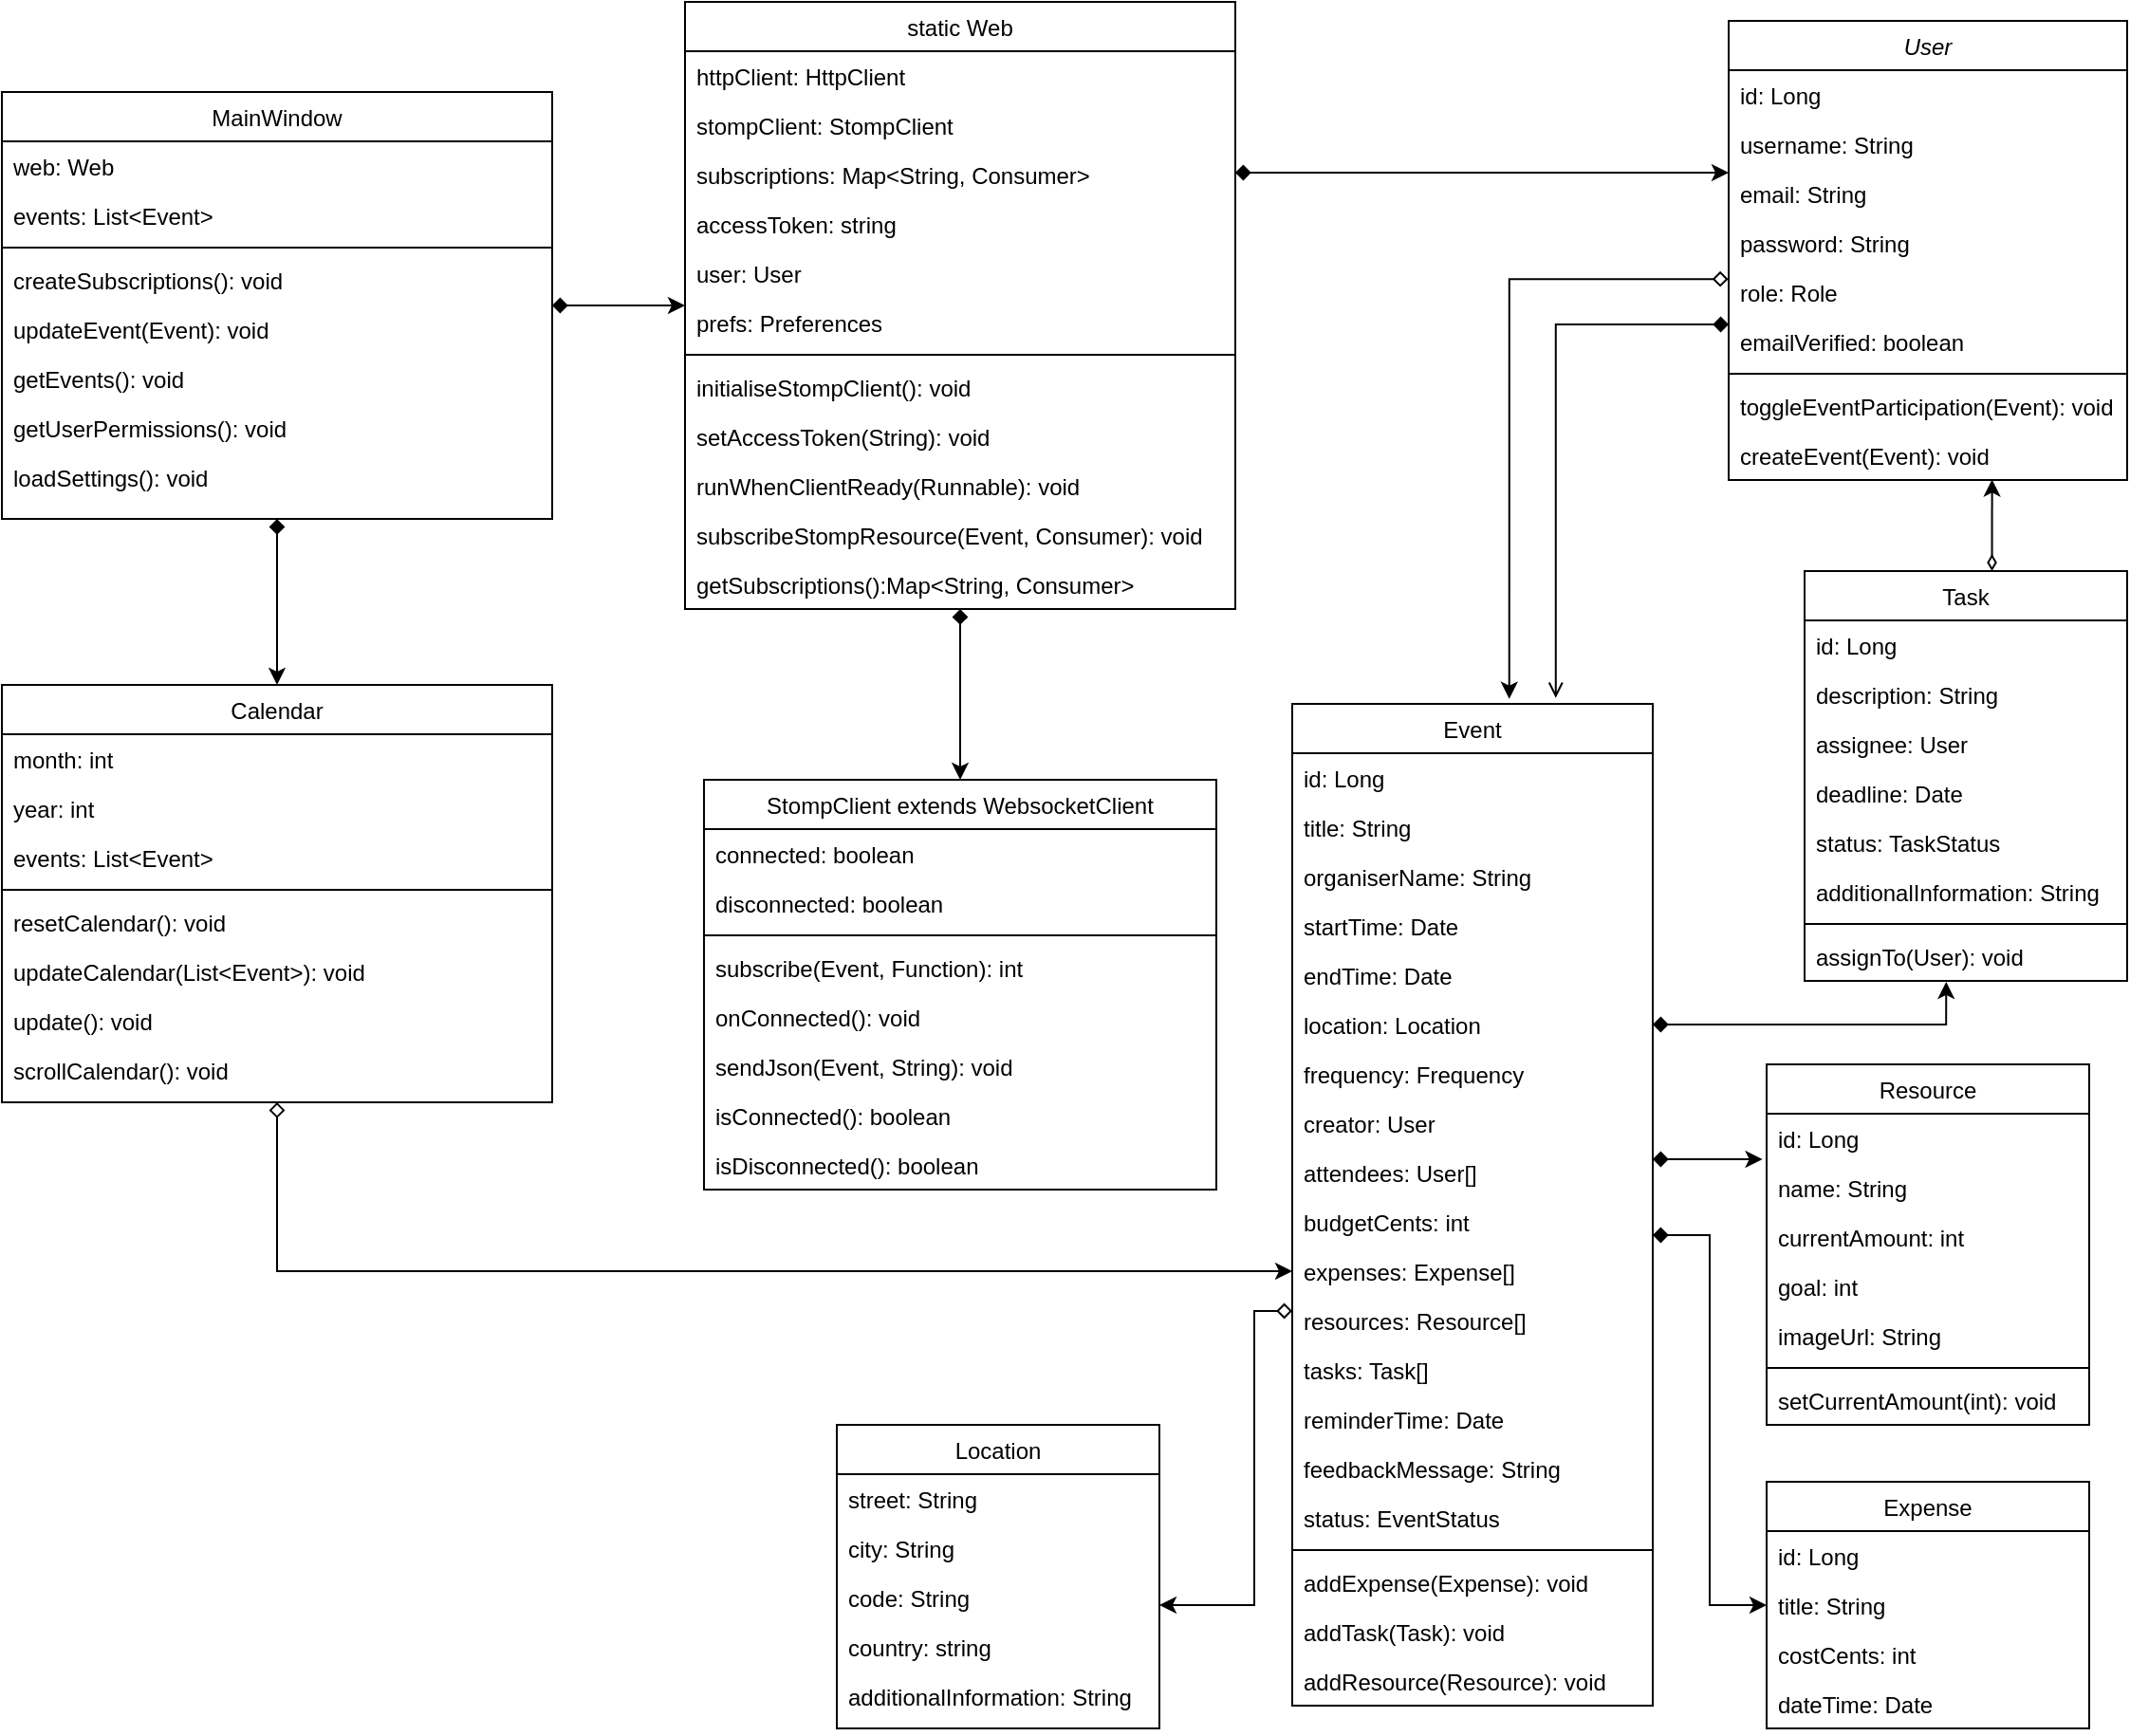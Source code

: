<mxfile version="20.2.2" type="github">
  <diagram id="C5RBs43oDa-KdzZeNtuy" name="Page-1">
    <mxGraphModel dx="3015" dy="2341" grid="1" gridSize="10" guides="1" tooltips="1" connect="1" arrows="1" fold="1" page="1" pageScale="1" pageWidth="827" pageHeight="1169" math="0" shadow="0">
      <root>
        <mxCell id="WIyWlLk6GJQsqaUBKTNV-0" />
        <mxCell id="WIyWlLk6GJQsqaUBKTNV-1" parent="WIyWlLk6GJQsqaUBKTNV-0" />
        <mxCell id="zkfFHV4jXpPFQw0GAbJ--0" value="User" style="swimlane;fontStyle=2;align=center;verticalAlign=top;childLayout=stackLayout;horizontal=1;startSize=26;horizontalStack=0;resizeParent=1;resizeLast=0;collapsible=1;marginBottom=0;rounded=0;shadow=0;strokeWidth=1;" parent="WIyWlLk6GJQsqaUBKTNV-1" vertex="1">
          <mxGeometry x="570" y="-370" width="210" height="242" as="geometry">
            <mxRectangle x="220" y="120" width="160" height="26" as="alternateBounds" />
          </mxGeometry>
        </mxCell>
        <mxCell id="zkfFHV4jXpPFQw0GAbJ--1" value="id: Long" style="text;align=left;verticalAlign=top;spacingLeft=4;spacingRight=4;overflow=hidden;rotatable=0;points=[[0,0.5],[1,0.5]];portConstraint=eastwest;" parent="zkfFHV4jXpPFQw0GAbJ--0" vertex="1">
          <mxGeometry y="26" width="210" height="26" as="geometry" />
        </mxCell>
        <mxCell id="zkfFHV4jXpPFQw0GAbJ--2" value="username: String" style="text;align=left;verticalAlign=top;spacingLeft=4;spacingRight=4;overflow=hidden;rotatable=0;points=[[0,0.5],[1,0.5]];portConstraint=eastwest;rounded=0;shadow=0;html=0;" parent="zkfFHV4jXpPFQw0GAbJ--0" vertex="1">
          <mxGeometry y="52" width="210" height="26" as="geometry" />
        </mxCell>
        <mxCell id="zkfFHV4jXpPFQw0GAbJ--3" value="email: String" style="text;align=left;verticalAlign=top;spacingLeft=4;spacingRight=4;overflow=hidden;rotatable=0;points=[[0,0.5],[1,0.5]];portConstraint=eastwest;rounded=0;shadow=0;html=0;" parent="zkfFHV4jXpPFQw0GAbJ--0" vertex="1">
          <mxGeometry y="78" width="210" height="26" as="geometry" />
        </mxCell>
        <mxCell id="4mM21U1lzPEmz8vS5IsW-0" value="password: String" style="text;align=left;verticalAlign=top;spacingLeft=4;spacingRight=4;overflow=hidden;rotatable=0;points=[[0,0.5],[1,0.5]];portConstraint=eastwest;rounded=0;shadow=0;html=0;" vertex="1" parent="zkfFHV4jXpPFQw0GAbJ--0">
          <mxGeometry y="104" width="210" height="26" as="geometry" />
        </mxCell>
        <mxCell id="4mM21U1lzPEmz8vS5IsW-1" value="role: Role" style="text;align=left;verticalAlign=top;spacingLeft=4;spacingRight=4;overflow=hidden;rotatable=0;points=[[0,0.5],[1,0.5]];portConstraint=eastwest;rounded=0;shadow=0;html=0;" vertex="1" parent="zkfFHV4jXpPFQw0GAbJ--0">
          <mxGeometry y="130" width="210" height="26" as="geometry" />
        </mxCell>
        <mxCell id="4mM21U1lzPEmz8vS5IsW-2" value="emailVerified: boolean" style="text;align=left;verticalAlign=top;spacingLeft=4;spacingRight=4;overflow=hidden;rotatable=0;points=[[0,0.5],[1,0.5]];portConstraint=eastwest;rounded=0;shadow=0;html=0;" vertex="1" parent="zkfFHV4jXpPFQw0GAbJ--0">
          <mxGeometry y="156" width="210" height="26" as="geometry" />
        </mxCell>
        <mxCell id="4mM21U1lzPEmz8vS5IsW-81" value="" style="line;strokeWidth=1;fillColor=none;align=left;verticalAlign=middle;spacingTop=-1;spacingLeft=3;spacingRight=3;rotatable=0;labelPosition=right;points=[];portConstraint=eastwest;" vertex="1" parent="zkfFHV4jXpPFQw0GAbJ--0">
          <mxGeometry y="182" width="210" height="8" as="geometry" />
        </mxCell>
        <mxCell id="4mM21U1lzPEmz8vS5IsW-79" value="toggleEventParticipation(Event): void" style="text;align=left;verticalAlign=top;spacingLeft=4;spacingRight=4;overflow=hidden;rotatable=0;points=[[0,0.5],[1,0.5]];portConstraint=eastwest;rounded=0;shadow=0;html=0;" vertex="1" parent="zkfFHV4jXpPFQw0GAbJ--0">
          <mxGeometry y="190" width="210" height="26" as="geometry" />
        </mxCell>
        <mxCell id="4mM21U1lzPEmz8vS5IsW-84" value="createEvent(Event): void" style="text;align=left;verticalAlign=top;spacingLeft=4;spacingRight=4;overflow=hidden;rotatable=0;points=[[0,0.5],[1,0.5]];portConstraint=eastwest;rounded=0;shadow=0;html=0;" vertex="1" parent="zkfFHV4jXpPFQw0GAbJ--0">
          <mxGeometry y="216" width="210" height="26" as="geometry" />
        </mxCell>
        <mxCell id="4mM21U1lzPEmz8vS5IsW-39" style="edgeStyle=orthogonalEdgeStyle;rounded=0;orthogonalLoop=1;jettySize=auto;html=1;entryX=-0.013;entryY=0.924;entryDx=0;entryDy=0;entryPerimeter=0;startArrow=diamond;startFill=1;" edge="1" parent="WIyWlLk6GJQsqaUBKTNV-1" source="4mM21U1lzPEmz8vS5IsW-95" target="4mM21U1lzPEmz8vS5IsW-33">
          <mxGeometry relative="1" as="geometry">
            <Array as="points">
              <mxPoint x="560" y="230" />
              <mxPoint x="560" y="230" />
            </Array>
          </mxGeometry>
        </mxCell>
        <mxCell id="4mM21U1lzPEmz8vS5IsW-40" style="edgeStyle=orthogonalEdgeStyle;rounded=0;orthogonalLoop=1;jettySize=auto;html=1;startArrow=diamond;startFill=0;exitX=0;exitY=0.308;exitDx=0;exitDy=0;exitPerimeter=0;" edge="1" parent="WIyWlLk6GJQsqaUBKTNV-1" source="4mM21U1lzPEmz8vS5IsW-97" target="4mM21U1lzPEmz8vS5IsW-12">
          <mxGeometry relative="1" as="geometry">
            <mxPoint x="330" y="290" as="sourcePoint" />
            <Array as="points">
              <mxPoint x="320" y="310" />
              <mxPoint x="320" y="465" />
            </Array>
          </mxGeometry>
        </mxCell>
        <mxCell id="4mM21U1lzPEmz8vS5IsW-47" style="edgeStyle=orthogonalEdgeStyle;rounded=0;orthogonalLoop=1;jettySize=auto;html=1;startArrow=diamond;startFill=1;" edge="1" parent="WIyWlLk6GJQsqaUBKTNV-1" source="zkfFHV4jXpPFQw0GAbJ--17" target="4mM21U1lzPEmz8vS5IsW-41">
          <mxGeometry relative="1" as="geometry">
            <Array as="points">
              <mxPoint x="560" y="270" />
              <mxPoint x="560" y="465" />
            </Array>
          </mxGeometry>
        </mxCell>
        <mxCell id="4mM21U1lzPEmz8vS5IsW-75" style="edgeStyle=orthogonalEdgeStyle;rounded=0;orthogonalLoop=1;jettySize=auto;html=1;startArrow=diamond;startFill=0;entryX=0.602;entryY=-0.005;entryDx=0;entryDy=0;entryPerimeter=0;exitX=-0.001;exitY=0.234;exitDx=0;exitDy=0;exitPerimeter=0;" edge="1" parent="WIyWlLk6GJQsqaUBKTNV-1" source="4mM21U1lzPEmz8vS5IsW-1" target="zkfFHV4jXpPFQw0GAbJ--17">
          <mxGeometry relative="1" as="geometry">
            <mxPoint x="520" y="-150" as="sourcePoint" />
            <mxPoint x="215" y="10" as="targetPoint" />
            <Array as="points">
              <mxPoint x="454" y="-234" />
            </Array>
          </mxGeometry>
        </mxCell>
        <mxCell id="4mM21U1lzPEmz8vS5IsW-103" style="edgeStyle=orthogonalEdgeStyle;rounded=0;orthogonalLoop=1;jettySize=auto;html=1;entryX=0.439;entryY=1.019;entryDx=0;entryDy=0;entryPerimeter=0;startArrow=diamond;startFill=1;exitX=1;exitY=0.5;exitDx=0;exitDy=0;" edge="1" parent="WIyWlLk6GJQsqaUBKTNV-1" source="4mM21U1lzPEmz8vS5IsW-100" target="4mM21U1lzPEmz8vS5IsW-82">
          <mxGeometry relative="1" as="geometry" />
        </mxCell>
        <mxCell id="zkfFHV4jXpPFQw0GAbJ--17" value="Event" style="swimlane;fontStyle=0;align=center;verticalAlign=top;childLayout=stackLayout;horizontal=1;startSize=26;horizontalStack=0;resizeParent=1;resizeLast=0;collapsible=1;marginBottom=0;rounded=0;shadow=0;strokeWidth=1;" parent="WIyWlLk6GJQsqaUBKTNV-1" vertex="1">
          <mxGeometry x="340" y="-10" width="190" height="528" as="geometry">
            <mxRectangle x="550" y="140" width="160" height="26" as="alternateBounds" />
          </mxGeometry>
        </mxCell>
        <mxCell id="zkfFHV4jXpPFQw0GAbJ--18" value="id: Long" style="text;align=left;verticalAlign=top;spacingLeft=4;spacingRight=4;overflow=hidden;rotatable=0;points=[[0,0.5],[1,0.5]];portConstraint=eastwest;" parent="zkfFHV4jXpPFQw0GAbJ--17" vertex="1">
          <mxGeometry y="26" width="190" height="26" as="geometry" />
        </mxCell>
        <mxCell id="zkfFHV4jXpPFQw0GAbJ--19" value="title: String" style="text;align=left;verticalAlign=top;spacingLeft=4;spacingRight=4;overflow=hidden;rotatable=0;points=[[0,0.5],[1,0.5]];portConstraint=eastwest;rounded=0;shadow=0;html=0;" parent="zkfFHV4jXpPFQw0GAbJ--17" vertex="1">
          <mxGeometry y="52" width="190" height="26" as="geometry" />
        </mxCell>
        <mxCell id="4mM21U1lzPEmz8vS5IsW-23" value="organiserName: String" style="text;align=left;verticalAlign=top;spacingLeft=4;spacingRight=4;overflow=hidden;rotatable=0;points=[[0,0.5],[1,0.5]];portConstraint=eastwest;rounded=0;shadow=0;html=0;" vertex="1" parent="zkfFHV4jXpPFQw0GAbJ--17">
          <mxGeometry y="78" width="190" height="26" as="geometry" />
        </mxCell>
        <mxCell id="zkfFHV4jXpPFQw0GAbJ--20" value="startTime: Date" style="text;align=left;verticalAlign=top;spacingLeft=4;spacingRight=4;overflow=hidden;rotatable=0;points=[[0,0.5],[1,0.5]];portConstraint=eastwest;rounded=0;shadow=0;html=0;" parent="zkfFHV4jXpPFQw0GAbJ--17" vertex="1">
          <mxGeometry y="104" width="190" height="26" as="geometry" />
        </mxCell>
        <mxCell id="zkfFHV4jXpPFQw0GAbJ--21" value="endTime: Date" style="text;align=left;verticalAlign=top;spacingLeft=4;spacingRight=4;overflow=hidden;rotatable=0;points=[[0,0.5],[1,0.5]];portConstraint=eastwest;rounded=0;shadow=0;html=0;" parent="zkfFHV4jXpPFQw0GAbJ--17" vertex="1">
          <mxGeometry y="130" width="190" height="26" as="geometry" />
        </mxCell>
        <mxCell id="4mM21U1lzPEmz8vS5IsW-100" value="location: Location" style="text;align=left;verticalAlign=top;spacingLeft=4;spacingRight=4;overflow=hidden;rotatable=0;points=[[0,0.5],[1,0.5]];portConstraint=eastwest;rounded=0;shadow=0;html=0;" vertex="1" parent="zkfFHV4jXpPFQw0GAbJ--17">
          <mxGeometry y="156" width="190" height="26" as="geometry" />
        </mxCell>
        <mxCell id="zkfFHV4jXpPFQw0GAbJ--22" value="frequency: Frequency" style="text;align=left;verticalAlign=top;spacingLeft=4;spacingRight=4;overflow=hidden;rotatable=0;points=[[0,0.5],[1,0.5]];portConstraint=eastwest;rounded=0;shadow=0;html=0;" parent="zkfFHV4jXpPFQw0GAbJ--17" vertex="1">
          <mxGeometry y="182" width="190" height="26" as="geometry" />
        </mxCell>
        <mxCell id="4mM21U1lzPEmz8vS5IsW-93" value="creator: User" style="text;align=left;verticalAlign=top;spacingLeft=4;spacingRight=4;overflow=hidden;rotatable=0;points=[[0,0.5],[1,0.5]];portConstraint=eastwest;rounded=0;shadow=0;html=0;" vertex="1" parent="zkfFHV4jXpPFQw0GAbJ--17">
          <mxGeometry y="208" width="190" height="26" as="geometry" />
        </mxCell>
        <mxCell id="4mM21U1lzPEmz8vS5IsW-95" value="attendees: User[]&#xa;" style="text;align=left;verticalAlign=top;spacingLeft=4;spacingRight=4;overflow=hidden;rotatable=0;points=[[0,0.5],[1,0.5]];portConstraint=eastwest;rounded=0;shadow=0;html=0;" vertex="1" parent="zkfFHV4jXpPFQw0GAbJ--17">
          <mxGeometry y="234" width="190" height="26" as="geometry" />
        </mxCell>
        <mxCell id="4mM21U1lzPEmz8vS5IsW-21" value="budgetCents: int" style="text;align=left;verticalAlign=top;spacingLeft=4;spacingRight=4;overflow=hidden;rotatable=0;points=[[0,0.5],[1,0.5]];portConstraint=eastwest;rounded=0;shadow=0;html=0;" vertex="1" parent="zkfFHV4jXpPFQw0GAbJ--17">
          <mxGeometry y="260" width="190" height="26" as="geometry" />
        </mxCell>
        <mxCell id="4mM21U1lzPEmz8vS5IsW-96" value="expenses: Expense[]" style="text;align=left;verticalAlign=top;spacingLeft=4;spacingRight=4;overflow=hidden;rotatable=0;points=[[0,0.5],[1,0.5]];portConstraint=eastwest;rounded=0;shadow=0;html=0;" vertex="1" parent="zkfFHV4jXpPFQw0GAbJ--17">
          <mxGeometry y="286" width="190" height="26" as="geometry" />
        </mxCell>
        <mxCell id="4mM21U1lzPEmz8vS5IsW-97" value="resources: Resource[]" style="text;align=left;verticalAlign=top;spacingLeft=4;spacingRight=4;overflow=hidden;rotatable=0;points=[[0,0.5],[1,0.5]];portConstraint=eastwest;rounded=0;shadow=0;html=0;" vertex="1" parent="zkfFHV4jXpPFQw0GAbJ--17">
          <mxGeometry y="312" width="190" height="26" as="geometry" />
        </mxCell>
        <mxCell id="4mM21U1lzPEmz8vS5IsW-98" value="tasks: Task[]" style="text;align=left;verticalAlign=top;spacingLeft=4;spacingRight=4;overflow=hidden;rotatable=0;points=[[0,0.5],[1,0.5]];portConstraint=eastwest;rounded=0;shadow=0;html=0;" vertex="1" parent="zkfFHV4jXpPFQw0GAbJ--17">
          <mxGeometry y="338" width="190" height="26" as="geometry" />
        </mxCell>
        <mxCell id="4mM21U1lzPEmz8vS5IsW-26" value="reminderTime: Date" style="text;align=left;verticalAlign=top;spacingLeft=4;spacingRight=4;overflow=hidden;rotatable=0;points=[[0,0.5],[1,0.5]];portConstraint=eastwest;rounded=0;shadow=0;html=0;" vertex="1" parent="zkfFHV4jXpPFQw0GAbJ--17">
          <mxGeometry y="364" width="190" height="26" as="geometry" />
        </mxCell>
        <mxCell id="4mM21U1lzPEmz8vS5IsW-27" value="feedbackMessage: String" style="text;align=left;verticalAlign=top;spacingLeft=4;spacingRight=4;overflow=hidden;rotatable=0;points=[[0,0.5],[1,0.5]];portConstraint=eastwest;rounded=0;shadow=0;html=0;" vertex="1" parent="zkfFHV4jXpPFQw0GAbJ--17">
          <mxGeometry y="390" width="190" height="26" as="geometry" />
        </mxCell>
        <mxCell id="4mM21U1lzPEmz8vS5IsW-28" value="status: EventStatus" style="text;align=left;verticalAlign=top;spacingLeft=4;spacingRight=4;overflow=hidden;rotatable=0;points=[[0,0.5],[1,0.5]];portConstraint=eastwest;rounded=0;shadow=0;html=0;" vertex="1" parent="zkfFHV4jXpPFQw0GAbJ--17">
          <mxGeometry y="416" width="190" height="26" as="geometry" />
        </mxCell>
        <mxCell id="4mM21U1lzPEmz8vS5IsW-88" value="" style="line;strokeWidth=1;fillColor=none;align=left;verticalAlign=middle;spacingTop=-1;spacingLeft=3;spacingRight=3;rotatable=0;labelPosition=right;points=[];portConstraint=eastwest;" vertex="1" parent="zkfFHV4jXpPFQw0GAbJ--17">
          <mxGeometry y="442" width="190" height="8" as="geometry" />
        </mxCell>
        <mxCell id="4mM21U1lzPEmz8vS5IsW-87" value="addExpense(Expense): void" style="text;align=left;verticalAlign=top;spacingLeft=4;spacingRight=4;overflow=hidden;rotatable=0;points=[[0,0.5],[1,0.5]];portConstraint=eastwest;rounded=0;shadow=0;html=0;" vertex="1" parent="zkfFHV4jXpPFQw0GAbJ--17">
          <mxGeometry y="450" width="190" height="26" as="geometry" />
        </mxCell>
        <mxCell id="4mM21U1lzPEmz8vS5IsW-89" value="addTask(Task): void" style="text;align=left;verticalAlign=top;spacingLeft=4;spacingRight=4;overflow=hidden;rotatable=0;points=[[0,0.5],[1,0.5]];portConstraint=eastwest;rounded=0;shadow=0;html=0;" vertex="1" parent="zkfFHV4jXpPFQw0GAbJ--17">
          <mxGeometry y="476" width="190" height="26" as="geometry" />
        </mxCell>
        <mxCell id="4mM21U1lzPEmz8vS5IsW-90" value="addResource(Resource): void" style="text;align=left;verticalAlign=top;spacingLeft=4;spacingRight=4;overflow=hidden;rotatable=0;points=[[0,0.5],[1,0.5]];portConstraint=eastwest;rounded=0;shadow=0;html=0;" vertex="1" parent="zkfFHV4jXpPFQw0GAbJ--17">
          <mxGeometry y="502" width="190" height="26" as="geometry" />
        </mxCell>
        <mxCell id="zkfFHV4jXpPFQw0GAbJ--26" value="" style="endArrow=open;shadow=0;strokeWidth=1;rounded=0;curved=0;endFill=1;edgeStyle=elbowEdgeStyle;elbow=vertical;startArrow=diamond;startFill=1;entryX=0.731;entryY=-0.006;entryDx=0;entryDy=0;entryPerimeter=0;exitX=0;exitY=0.154;exitDx=0;exitDy=0;exitPerimeter=0;" parent="WIyWlLk6GJQsqaUBKTNV-1" source="4mM21U1lzPEmz8vS5IsW-2" target="zkfFHV4jXpPFQw0GAbJ--17" edge="1">
          <mxGeometry x="0.5" y="41" relative="1" as="geometry">
            <mxPoint x="560" y="-210" as="sourcePoint" />
            <mxPoint x="540" y="192" as="targetPoint" />
            <mxPoint x="-40" y="32" as="offset" />
            <Array as="points">
              <mxPoint x="520" y="-210" />
            </Array>
          </mxGeometry>
        </mxCell>
        <mxCell id="4mM21U1lzPEmz8vS5IsW-12" value="Location" style="swimlane;fontStyle=0;align=center;verticalAlign=top;childLayout=stackLayout;horizontal=1;startSize=26;horizontalStack=0;resizeParent=1;resizeLast=0;collapsible=1;marginBottom=0;rounded=0;shadow=0;strokeWidth=1;" vertex="1" parent="WIyWlLk6GJQsqaUBKTNV-1">
          <mxGeometry x="100" y="370" width="170" height="160" as="geometry">
            <mxRectangle x="550" y="140" width="160" height="26" as="alternateBounds" />
          </mxGeometry>
        </mxCell>
        <mxCell id="4mM21U1lzPEmz8vS5IsW-13" value="street: String" style="text;align=left;verticalAlign=top;spacingLeft=4;spacingRight=4;overflow=hidden;rotatable=0;points=[[0,0.5],[1,0.5]];portConstraint=eastwest;" vertex="1" parent="4mM21U1lzPEmz8vS5IsW-12">
          <mxGeometry y="26" width="170" height="26" as="geometry" />
        </mxCell>
        <mxCell id="4mM21U1lzPEmz8vS5IsW-14" value="city: String" style="text;align=left;verticalAlign=top;spacingLeft=4;spacingRight=4;overflow=hidden;rotatable=0;points=[[0,0.5],[1,0.5]];portConstraint=eastwest;rounded=0;shadow=0;html=0;" vertex="1" parent="4mM21U1lzPEmz8vS5IsW-12">
          <mxGeometry y="52" width="170" height="26" as="geometry" />
        </mxCell>
        <mxCell id="4mM21U1lzPEmz8vS5IsW-16" value="code: String" style="text;align=left;verticalAlign=top;spacingLeft=4;spacingRight=4;overflow=hidden;rotatable=0;points=[[0,0.5],[1,0.5]];portConstraint=eastwest;rounded=0;shadow=0;html=0;" vertex="1" parent="4mM21U1lzPEmz8vS5IsW-12">
          <mxGeometry y="78" width="170" height="26" as="geometry" />
        </mxCell>
        <mxCell id="4mM21U1lzPEmz8vS5IsW-17" value="country: string" style="text;align=left;verticalAlign=top;spacingLeft=4;spacingRight=4;overflow=hidden;rotatable=0;points=[[0,0.5],[1,0.5]];portConstraint=eastwest;rounded=0;shadow=0;html=0;" vertex="1" parent="4mM21U1lzPEmz8vS5IsW-12">
          <mxGeometry y="104" width="170" height="26" as="geometry" />
        </mxCell>
        <mxCell id="4mM21U1lzPEmz8vS5IsW-15" value="additionalInformation: String" style="text;align=left;verticalAlign=top;spacingLeft=4;spacingRight=4;overflow=hidden;rotatable=0;points=[[0,0.5],[1,0.5]];portConstraint=eastwest;rounded=0;shadow=0;html=0;" vertex="1" parent="4mM21U1lzPEmz8vS5IsW-12">
          <mxGeometry y="130" width="170" height="26" as="geometry" />
        </mxCell>
        <mxCell id="4mM21U1lzPEmz8vS5IsW-32" value="Resource" style="swimlane;fontStyle=0;align=center;verticalAlign=top;childLayout=stackLayout;horizontal=1;startSize=26;horizontalStack=0;resizeParent=1;resizeLast=0;collapsible=1;marginBottom=0;rounded=0;shadow=0;strokeWidth=1;" vertex="1" parent="WIyWlLk6GJQsqaUBKTNV-1">
          <mxGeometry x="590" y="180" width="170" height="190" as="geometry">
            <mxRectangle x="550" y="140" width="160" height="26" as="alternateBounds" />
          </mxGeometry>
        </mxCell>
        <mxCell id="4mM21U1lzPEmz8vS5IsW-33" value="id: Long" style="text;align=left;verticalAlign=top;spacingLeft=4;spacingRight=4;overflow=hidden;rotatable=0;points=[[0,0.5],[1,0.5]];portConstraint=eastwest;" vertex="1" parent="4mM21U1lzPEmz8vS5IsW-32">
          <mxGeometry y="26" width="170" height="26" as="geometry" />
        </mxCell>
        <mxCell id="4mM21U1lzPEmz8vS5IsW-34" value="name: String" style="text;align=left;verticalAlign=top;spacingLeft=4;spacingRight=4;overflow=hidden;rotatable=0;points=[[0,0.5],[1,0.5]];portConstraint=eastwest;rounded=0;shadow=0;html=0;" vertex="1" parent="4mM21U1lzPEmz8vS5IsW-32">
          <mxGeometry y="52" width="170" height="26" as="geometry" />
        </mxCell>
        <mxCell id="4mM21U1lzPEmz8vS5IsW-35" value="currentAmount: int" style="text;align=left;verticalAlign=top;spacingLeft=4;spacingRight=4;overflow=hidden;rotatable=0;points=[[0,0.5],[1,0.5]];portConstraint=eastwest;rounded=0;shadow=0;html=0;" vertex="1" parent="4mM21U1lzPEmz8vS5IsW-32">
          <mxGeometry y="78" width="170" height="26" as="geometry" />
        </mxCell>
        <mxCell id="4mM21U1lzPEmz8vS5IsW-36" value="goal: int" style="text;align=left;verticalAlign=top;spacingLeft=4;spacingRight=4;overflow=hidden;rotatable=0;points=[[0,0.5],[1,0.5]];portConstraint=eastwest;rounded=0;shadow=0;html=0;" vertex="1" parent="4mM21U1lzPEmz8vS5IsW-32">
          <mxGeometry y="104" width="170" height="26" as="geometry" />
        </mxCell>
        <mxCell id="4mM21U1lzPEmz8vS5IsW-37" value="imageUrl: String" style="text;align=left;verticalAlign=top;spacingLeft=4;spacingRight=4;overflow=hidden;rotatable=0;points=[[0,0.5],[1,0.5]];portConstraint=eastwest;rounded=0;shadow=0;html=0;" vertex="1" parent="4mM21U1lzPEmz8vS5IsW-32">
          <mxGeometry y="130" width="170" height="26" as="geometry" />
        </mxCell>
        <mxCell id="4mM21U1lzPEmz8vS5IsW-86" value="" style="line;strokeWidth=1;fillColor=none;align=left;verticalAlign=middle;spacingTop=-1;spacingLeft=3;spacingRight=3;rotatable=0;labelPosition=right;points=[];portConstraint=eastwest;" vertex="1" parent="4mM21U1lzPEmz8vS5IsW-32">
          <mxGeometry y="156" width="170" height="8" as="geometry" />
        </mxCell>
        <mxCell id="4mM21U1lzPEmz8vS5IsW-85" value="setCurrentAmount(int): void" style="text;align=left;verticalAlign=top;spacingLeft=4;spacingRight=4;overflow=hidden;rotatable=0;points=[[0,0.5],[1,0.5]];portConstraint=eastwest;rounded=0;shadow=0;html=0;" vertex="1" parent="4mM21U1lzPEmz8vS5IsW-32">
          <mxGeometry y="164" width="170" height="26" as="geometry" />
        </mxCell>
        <mxCell id="4mM21U1lzPEmz8vS5IsW-41" value="Expense" style="swimlane;fontStyle=0;align=center;verticalAlign=top;childLayout=stackLayout;horizontal=1;startSize=26;horizontalStack=0;resizeParent=1;resizeLast=0;collapsible=1;marginBottom=0;rounded=0;shadow=0;strokeWidth=1;" vertex="1" parent="WIyWlLk6GJQsqaUBKTNV-1">
          <mxGeometry x="590" y="400" width="170" height="130" as="geometry">
            <mxRectangle x="550" y="140" width="160" height="26" as="alternateBounds" />
          </mxGeometry>
        </mxCell>
        <mxCell id="4mM21U1lzPEmz8vS5IsW-42" value="id: Long" style="text;align=left;verticalAlign=top;spacingLeft=4;spacingRight=4;overflow=hidden;rotatable=0;points=[[0,0.5],[1,0.5]];portConstraint=eastwest;" vertex="1" parent="4mM21U1lzPEmz8vS5IsW-41">
          <mxGeometry y="26" width="170" height="26" as="geometry" />
        </mxCell>
        <mxCell id="4mM21U1lzPEmz8vS5IsW-43" value="title: String" style="text;align=left;verticalAlign=top;spacingLeft=4;spacingRight=4;overflow=hidden;rotatable=0;points=[[0,0.5],[1,0.5]];portConstraint=eastwest;rounded=0;shadow=0;html=0;" vertex="1" parent="4mM21U1lzPEmz8vS5IsW-41">
          <mxGeometry y="52" width="170" height="26" as="geometry" />
        </mxCell>
        <mxCell id="4mM21U1lzPEmz8vS5IsW-44" value="costCents: int" style="text;align=left;verticalAlign=top;spacingLeft=4;spacingRight=4;overflow=hidden;rotatable=0;points=[[0,0.5],[1,0.5]];portConstraint=eastwest;rounded=0;shadow=0;html=0;" vertex="1" parent="4mM21U1lzPEmz8vS5IsW-41">
          <mxGeometry y="78" width="170" height="26" as="geometry" />
        </mxCell>
        <mxCell id="4mM21U1lzPEmz8vS5IsW-45" value="dateTime: Date" style="text;align=left;verticalAlign=top;spacingLeft=4;spacingRight=4;overflow=hidden;rotatable=0;points=[[0,0.5],[1,0.5]];portConstraint=eastwest;rounded=0;shadow=0;html=0;" vertex="1" parent="4mM21U1lzPEmz8vS5IsW-41">
          <mxGeometry y="104" width="170" height="26" as="geometry" />
        </mxCell>
        <mxCell id="4mM21U1lzPEmz8vS5IsW-54" style="edgeStyle=orthogonalEdgeStyle;rounded=0;orthogonalLoop=1;jettySize=auto;html=1;startArrow=diamondThin;startFill=0;entryX=0.661;entryY=0.989;entryDx=0;entryDy=0;entryPerimeter=0;exitX=0.581;exitY=0;exitDx=0;exitDy=0;exitPerimeter=0;" edge="1" parent="WIyWlLk6GJQsqaUBKTNV-1" source="4mM21U1lzPEmz8vS5IsW-48" target="4mM21U1lzPEmz8vS5IsW-84">
          <mxGeometry relative="1" as="geometry">
            <mxPoint x="699" y="-80" as="sourcePoint" />
          </mxGeometry>
        </mxCell>
        <mxCell id="4mM21U1lzPEmz8vS5IsW-48" value="Task&#xa;" style="swimlane;fontStyle=0;align=center;verticalAlign=top;childLayout=stackLayout;horizontal=1;startSize=26;horizontalStack=0;resizeParent=1;resizeLast=0;collapsible=1;marginBottom=0;rounded=0;shadow=0;strokeWidth=1;" vertex="1" parent="WIyWlLk6GJQsqaUBKTNV-1">
          <mxGeometry x="610" y="-80" width="170" height="216" as="geometry">
            <mxRectangle x="550" y="140" width="160" height="26" as="alternateBounds" />
          </mxGeometry>
        </mxCell>
        <mxCell id="4mM21U1lzPEmz8vS5IsW-49" value="id: Long" style="text;align=left;verticalAlign=top;spacingLeft=4;spacingRight=4;overflow=hidden;rotatable=0;points=[[0,0.5],[1,0.5]];portConstraint=eastwest;" vertex="1" parent="4mM21U1lzPEmz8vS5IsW-48">
          <mxGeometry y="26" width="170" height="26" as="geometry" />
        </mxCell>
        <mxCell id="4mM21U1lzPEmz8vS5IsW-50" value="description: String" style="text;align=left;verticalAlign=top;spacingLeft=4;spacingRight=4;overflow=hidden;rotatable=0;points=[[0,0.5],[1,0.5]];portConstraint=eastwest;rounded=0;shadow=0;html=0;" vertex="1" parent="4mM21U1lzPEmz8vS5IsW-48">
          <mxGeometry y="52" width="170" height="26" as="geometry" />
        </mxCell>
        <mxCell id="4mM21U1lzPEmz8vS5IsW-99" value="assignee: User" style="text;align=left;verticalAlign=top;spacingLeft=4;spacingRight=4;overflow=hidden;rotatable=0;points=[[0,0.5],[1,0.5]];portConstraint=eastwest;rounded=0;shadow=0;html=0;" vertex="1" parent="4mM21U1lzPEmz8vS5IsW-48">
          <mxGeometry y="78" width="170" height="26" as="geometry" />
        </mxCell>
        <mxCell id="4mM21U1lzPEmz8vS5IsW-51" value="deadline: Date" style="text;align=left;verticalAlign=top;spacingLeft=4;spacingRight=4;overflow=hidden;rotatable=0;points=[[0,0.5],[1,0.5]];portConstraint=eastwest;rounded=0;shadow=0;html=0;" vertex="1" parent="4mM21U1lzPEmz8vS5IsW-48">
          <mxGeometry y="104" width="170" height="26" as="geometry" />
        </mxCell>
        <mxCell id="4mM21U1lzPEmz8vS5IsW-52" value="status: TaskStatus" style="text;align=left;verticalAlign=top;spacingLeft=4;spacingRight=4;overflow=hidden;rotatable=0;points=[[0,0.5],[1,0.5]];portConstraint=eastwest;rounded=0;shadow=0;html=0;" vertex="1" parent="4mM21U1lzPEmz8vS5IsW-48">
          <mxGeometry y="130" width="170" height="26" as="geometry" />
        </mxCell>
        <mxCell id="4mM21U1lzPEmz8vS5IsW-57" value="additionalInformation: String" style="text;align=left;verticalAlign=top;spacingLeft=4;spacingRight=4;overflow=hidden;rotatable=0;points=[[0,0.5],[1,0.5]];portConstraint=eastwest;rounded=0;shadow=0;html=0;" vertex="1" parent="4mM21U1lzPEmz8vS5IsW-48">
          <mxGeometry y="156" width="170" height="26" as="geometry" />
        </mxCell>
        <mxCell id="4mM21U1lzPEmz8vS5IsW-83" value="" style="line;strokeWidth=1;fillColor=none;align=left;verticalAlign=middle;spacingTop=-1;spacingLeft=3;spacingRight=3;rotatable=0;labelPosition=right;points=[];portConstraint=eastwest;" vertex="1" parent="4mM21U1lzPEmz8vS5IsW-48">
          <mxGeometry y="182" width="170" height="8" as="geometry" />
        </mxCell>
        <mxCell id="4mM21U1lzPEmz8vS5IsW-82" value="assignTo(User): void" style="text;align=left;verticalAlign=top;spacingLeft=4;spacingRight=4;overflow=hidden;rotatable=0;points=[[0,0.5],[1,0.5]];portConstraint=eastwest;rounded=0;shadow=0;html=0;" vertex="1" parent="4mM21U1lzPEmz8vS5IsW-48">
          <mxGeometry y="190" width="170" height="26" as="geometry" />
        </mxCell>
        <mxCell id="4mM21U1lzPEmz8vS5IsW-104" value="StompClient extends WebsocketClient" style="swimlane;fontStyle=0;align=center;verticalAlign=top;childLayout=stackLayout;horizontal=1;startSize=26;horizontalStack=0;resizeParent=1;resizeLast=0;collapsible=1;marginBottom=0;rounded=0;shadow=0;strokeWidth=1;" vertex="1" parent="WIyWlLk6GJQsqaUBKTNV-1">
          <mxGeometry x="30" y="30" width="270" height="216" as="geometry">
            <mxRectangle x="550" y="140" width="160" height="26" as="alternateBounds" />
          </mxGeometry>
        </mxCell>
        <mxCell id="4mM21U1lzPEmz8vS5IsW-105" value="connected: boolean" style="text;align=left;verticalAlign=top;spacingLeft=4;spacingRight=4;overflow=hidden;rotatable=0;points=[[0,0.5],[1,0.5]];portConstraint=eastwest;" vertex="1" parent="4mM21U1lzPEmz8vS5IsW-104">
          <mxGeometry y="26" width="270" height="26" as="geometry" />
        </mxCell>
        <mxCell id="4mM21U1lzPEmz8vS5IsW-106" value="disconnected: boolean" style="text;align=left;verticalAlign=top;spacingLeft=4;spacingRight=4;overflow=hidden;rotatable=0;points=[[0,0.5],[1,0.5]];portConstraint=eastwest;rounded=0;shadow=0;html=0;" vertex="1" parent="4mM21U1lzPEmz8vS5IsW-104">
          <mxGeometry y="52" width="270" height="26" as="geometry" />
        </mxCell>
        <mxCell id="4mM21U1lzPEmz8vS5IsW-110" value="" style="line;strokeWidth=1;fillColor=none;align=left;verticalAlign=middle;spacingTop=-1;spacingLeft=3;spacingRight=3;rotatable=0;labelPosition=right;points=[];portConstraint=eastwest;" vertex="1" parent="4mM21U1lzPEmz8vS5IsW-104">
          <mxGeometry y="78" width="270" height="8" as="geometry" />
        </mxCell>
        <mxCell id="4mM21U1lzPEmz8vS5IsW-107" value="subscribe(Event, Function): int" style="text;align=left;verticalAlign=top;spacingLeft=4;spacingRight=4;overflow=hidden;rotatable=0;points=[[0,0.5],[1,0.5]];portConstraint=eastwest;rounded=0;shadow=0;html=0;" vertex="1" parent="4mM21U1lzPEmz8vS5IsW-104">
          <mxGeometry y="86" width="270" height="26" as="geometry" />
        </mxCell>
        <mxCell id="4mM21U1lzPEmz8vS5IsW-109" value="onConnected(): void" style="text;align=left;verticalAlign=top;spacingLeft=4;spacingRight=4;overflow=hidden;rotatable=0;points=[[0,0.5],[1,0.5]];portConstraint=eastwest;rounded=0;shadow=0;html=0;" vertex="1" parent="4mM21U1lzPEmz8vS5IsW-104">
          <mxGeometry y="112" width="270" height="26" as="geometry" />
        </mxCell>
        <mxCell id="4mM21U1lzPEmz8vS5IsW-108" value="sendJson(Event, String): void" style="text;align=left;verticalAlign=top;spacingLeft=4;spacingRight=4;overflow=hidden;rotatable=0;points=[[0,0.5],[1,0.5]];portConstraint=eastwest;rounded=0;shadow=0;html=0;" vertex="1" parent="4mM21U1lzPEmz8vS5IsW-104">
          <mxGeometry y="138" width="270" height="26" as="geometry" />
        </mxCell>
        <mxCell id="4mM21U1lzPEmz8vS5IsW-111" value="isConnected(): boolean" style="text;align=left;verticalAlign=top;spacingLeft=4;spacingRight=4;overflow=hidden;rotatable=0;points=[[0,0.5],[1,0.5]];portConstraint=eastwest;rounded=0;shadow=0;html=0;" vertex="1" parent="4mM21U1lzPEmz8vS5IsW-104">
          <mxGeometry y="164" width="270" height="26" as="geometry" />
        </mxCell>
        <mxCell id="4mM21U1lzPEmz8vS5IsW-112" value="isDisconnected(): boolean" style="text;align=left;verticalAlign=top;spacingLeft=4;spacingRight=4;overflow=hidden;rotatable=0;points=[[0,0.5],[1,0.5]];portConstraint=eastwest;rounded=0;shadow=0;html=0;" vertex="1" parent="4mM21U1lzPEmz8vS5IsW-104">
          <mxGeometry y="190" width="270" height="26" as="geometry" />
        </mxCell>
        <mxCell id="4mM21U1lzPEmz8vS5IsW-126" style="edgeStyle=orthogonalEdgeStyle;rounded=0;orthogonalLoop=1;jettySize=auto;html=1;startArrow=diamond;startFill=1;" edge="1" parent="WIyWlLk6GJQsqaUBKTNV-1" source="4mM21U1lzPEmz8vS5IsW-113" target="4mM21U1lzPEmz8vS5IsW-104">
          <mxGeometry relative="1" as="geometry" />
        </mxCell>
        <mxCell id="4mM21U1lzPEmz8vS5IsW-127" style="edgeStyle=orthogonalEdgeStyle;rounded=0;orthogonalLoop=1;jettySize=auto;html=1;startArrow=diamond;startFill=1;entryX=0;entryY=0.077;entryDx=0;entryDy=0;entryPerimeter=0;" edge="1" parent="WIyWlLk6GJQsqaUBKTNV-1" target="zkfFHV4jXpPFQw0GAbJ--3">
          <mxGeometry relative="1" as="geometry">
            <mxPoint x="310" y="-290" as="sourcePoint" />
            <mxPoint x="530" y="-290" as="targetPoint" />
            <Array as="points">
              <mxPoint x="340" y="-290" />
            </Array>
          </mxGeometry>
        </mxCell>
        <mxCell id="4mM21U1lzPEmz8vS5IsW-113" value="static Web" style="swimlane;fontStyle=0;align=center;verticalAlign=top;childLayout=stackLayout;horizontal=1;startSize=26;horizontalStack=0;resizeParent=1;resizeLast=0;collapsible=1;marginBottom=0;rounded=0;shadow=0;strokeWidth=1;" vertex="1" parent="WIyWlLk6GJQsqaUBKTNV-1">
          <mxGeometry x="20" y="-380" width="290" height="320" as="geometry">
            <mxRectangle x="550" y="140" width="160" height="26" as="alternateBounds" />
          </mxGeometry>
        </mxCell>
        <mxCell id="4mM21U1lzPEmz8vS5IsW-123" value="httpClient: HttpClient" style="text;align=left;verticalAlign=top;spacingLeft=4;spacingRight=4;overflow=hidden;rotatable=0;points=[[0,0.5],[1,0.5]];portConstraint=eastwest;" vertex="1" parent="4mM21U1lzPEmz8vS5IsW-113">
          <mxGeometry y="26" width="290" height="26" as="geometry" />
        </mxCell>
        <mxCell id="4mM21U1lzPEmz8vS5IsW-124" value="stompClient: StompClient" style="text;align=left;verticalAlign=top;spacingLeft=4;spacingRight=4;overflow=hidden;rotatable=0;points=[[0,0.5],[1,0.5]];portConstraint=eastwest;" vertex="1" parent="4mM21U1lzPEmz8vS5IsW-113">
          <mxGeometry y="52" width="290" height="26" as="geometry" />
        </mxCell>
        <mxCell id="4mM21U1lzPEmz8vS5IsW-125" value="subscriptions: Map&lt;String, Consumer&gt;" style="text;align=left;verticalAlign=top;spacingLeft=4;spacingRight=4;overflow=hidden;rotatable=0;points=[[0,0.5],[1,0.5]];portConstraint=eastwest;" vertex="1" parent="4mM21U1lzPEmz8vS5IsW-113">
          <mxGeometry y="78" width="290" height="26" as="geometry" />
        </mxCell>
        <mxCell id="4mM21U1lzPEmz8vS5IsW-114" value="accessToken: string" style="text;align=left;verticalAlign=top;spacingLeft=4;spacingRight=4;overflow=hidden;rotatable=0;points=[[0,0.5],[1,0.5]];portConstraint=eastwest;" vertex="1" parent="4mM21U1lzPEmz8vS5IsW-113">
          <mxGeometry y="104" width="290" height="26" as="geometry" />
        </mxCell>
        <mxCell id="4mM21U1lzPEmz8vS5IsW-115" value="user: User" style="text;align=left;verticalAlign=top;spacingLeft=4;spacingRight=4;overflow=hidden;rotatable=0;points=[[0,0.5],[1,0.5]];portConstraint=eastwest;rounded=0;shadow=0;html=0;" vertex="1" parent="4mM21U1lzPEmz8vS5IsW-113">
          <mxGeometry y="130" width="290" height="26" as="geometry" />
        </mxCell>
        <mxCell id="4mM21U1lzPEmz8vS5IsW-122" value="prefs: Preferences" style="text;align=left;verticalAlign=top;spacingLeft=4;spacingRight=4;overflow=hidden;rotatable=0;points=[[0,0.5],[1,0.5]];portConstraint=eastwest;rounded=0;shadow=0;html=0;" vertex="1" parent="4mM21U1lzPEmz8vS5IsW-113">
          <mxGeometry y="156" width="290" height="26" as="geometry" />
        </mxCell>
        <mxCell id="4mM21U1lzPEmz8vS5IsW-116" value="" style="line;strokeWidth=1;fillColor=none;align=left;verticalAlign=middle;spacingTop=-1;spacingLeft=3;spacingRight=3;rotatable=0;labelPosition=right;points=[];portConstraint=eastwest;" vertex="1" parent="4mM21U1lzPEmz8vS5IsW-113">
          <mxGeometry y="182" width="290" height="8" as="geometry" />
        </mxCell>
        <mxCell id="4mM21U1lzPEmz8vS5IsW-117" value="initialiseStompClient(): void" style="text;align=left;verticalAlign=top;spacingLeft=4;spacingRight=4;overflow=hidden;rotatable=0;points=[[0,0.5],[1,0.5]];portConstraint=eastwest;rounded=0;shadow=0;html=0;" vertex="1" parent="4mM21U1lzPEmz8vS5IsW-113">
          <mxGeometry y="190" width="290" height="26" as="geometry" />
        </mxCell>
        <mxCell id="4mM21U1lzPEmz8vS5IsW-118" value="setAccessToken(String): void" style="text;align=left;verticalAlign=top;spacingLeft=4;spacingRight=4;overflow=hidden;rotatable=0;points=[[0,0.5],[1,0.5]];portConstraint=eastwest;rounded=0;shadow=0;html=0;" vertex="1" parent="4mM21U1lzPEmz8vS5IsW-113">
          <mxGeometry y="216" width="290" height="26" as="geometry" />
        </mxCell>
        <mxCell id="4mM21U1lzPEmz8vS5IsW-119" value="runWhenClientReady(Runnable): void" style="text;align=left;verticalAlign=top;spacingLeft=4;spacingRight=4;overflow=hidden;rotatable=0;points=[[0,0.5],[1,0.5]];portConstraint=eastwest;rounded=0;shadow=0;html=0;" vertex="1" parent="4mM21U1lzPEmz8vS5IsW-113">
          <mxGeometry y="242" width="290" height="26" as="geometry" />
        </mxCell>
        <mxCell id="4mM21U1lzPEmz8vS5IsW-120" value="subscribeStompResource(Event, Consumer): void" style="text;align=left;verticalAlign=top;spacingLeft=4;spacingRight=4;overflow=hidden;rotatable=0;points=[[0,0.5],[1,0.5]];portConstraint=eastwest;rounded=0;shadow=0;html=0;" vertex="1" parent="4mM21U1lzPEmz8vS5IsW-113">
          <mxGeometry y="268" width="290" height="26" as="geometry" />
        </mxCell>
        <mxCell id="4mM21U1lzPEmz8vS5IsW-121" value="getSubscriptions():Map&lt;String, Consumer&gt;" style="text;align=left;verticalAlign=top;spacingLeft=4;spacingRight=4;overflow=hidden;rotatable=0;points=[[0,0.5],[1,0.5]];portConstraint=eastwest;rounded=0;shadow=0;html=0;" vertex="1" parent="4mM21U1lzPEmz8vS5IsW-113">
          <mxGeometry y="294" width="290" height="26" as="geometry" />
        </mxCell>
        <mxCell id="4mM21U1lzPEmz8vS5IsW-145" style="edgeStyle=orthogonalEdgeStyle;rounded=0;orthogonalLoop=1;jettySize=auto;html=1;startArrow=diamond;startFill=1;" edge="1" parent="WIyWlLk6GJQsqaUBKTNV-1" source="4mM21U1lzPEmz8vS5IsW-128" target="4mM21U1lzPEmz8vS5IsW-113">
          <mxGeometry relative="1" as="geometry" />
        </mxCell>
        <mxCell id="4mM21U1lzPEmz8vS5IsW-166" style="edgeStyle=orthogonalEdgeStyle;rounded=0;orthogonalLoop=1;jettySize=auto;html=1;entryX=0.5;entryY=0;entryDx=0;entryDy=0;startArrow=diamond;startFill=1;" edge="1" parent="WIyWlLk6GJQsqaUBKTNV-1" source="4mM21U1lzPEmz8vS5IsW-128" target="4mM21U1lzPEmz8vS5IsW-149">
          <mxGeometry relative="1" as="geometry" />
        </mxCell>
        <mxCell id="4mM21U1lzPEmz8vS5IsW-128" value="MainWindow" style="swimlane;fontStyle=0;align=center;verticalAlign=top;childLayout=stackLayout;horizontal=1;startSize=26;horizontalStack=0;resizeParent=1;resizeLast=0;collapsible=1;marginBottom=0;rounded=0;shadow=0;strokeWidth=1;" vertex="1" parent="WIyWlLk6GJQsqaUBKTNV-1">
          <mxGeometry x="-340" y="-332.5" width="290" height="225" as="geometry">
            <mxRectangle x="550" y="140" width="160" height="26" as="alternateBounds" />
          </mxGeometry>
        </mxCell>
        <mxCell id="4mM21U1lzPEmz8vS5IsW-129" value="web: Web" style="text;align=left;verticalAlign=top;spacingLeft=4;spacingRight=4;overflow=hidden;rotatable=0;points=[[0,0.5],[1,0.5]];portConstraint=eastwest;" vertex="1" parent="4mM21U1lzPEmz8vS5IsW-128">
          <mxGeometry y="26" width="290" height="26" as="geometry" />
        </mxCell>
        <mxCell id="4mM21U1lzPEmz8vS5IsW-130" value="events: List&lt;Event&gt;" style="text;align=left;verticalAlign=top;spacingLeft=4;spacingRight=4;overflow=hidden;rotatable=0;points=[[0,0.5],[1,0.5]];portConstraint=eastwest;" vertex="1" parent="4mM21U1lzPEmz8vS5IsW-128">
          <mxGeometry y="52" width="290" height="26" as="geometry" />
        </mxCell>
        <mxCell id="4mM21U1lzPEmz8vS5IsW-135" value="" style="line;strokeWidth=1;fillColor=none;align=left;verticalAlign=middle;spacingTop=-1;spacingLeft=3;spacingRight=3;rotatable=0;labelPosition=right;points=[];portConstraint=eastwest;" vertex="1" parent="4mM21U1lzPEmz8vS5IsW-128">
          <mxGeometry y="78" width="290" height="8" as="geometry" />
        </mxCell>
        <mxCell id="4mM21U1lzPEmz8vS5IsW-136" value="createSubscriptions(): void" style="text;align=left;verticalAlign=top;spacingLeft=4;spacingRight=4;overflow=hidden;rotatable=0;points=[[0,0.5],[1,0.5]];portConstraint=eastwest;rounded=0;shadow=0;html=0;" vertex="1" parent="4mM21U1lzPEmz8vS5IsW-128">
          <mxGeometry y="86" width="290" height="26" as="geometry" />
        </mxCell>
        <mxCell id="4mM21U1lzPEmz8vS5IsW-137" value="updateEvent(Event): void" style="text;align=left;verticalAlign=top;spacingLeft=4;spacingRight=4;overflow=hidden;rotatable=0;points=[[0,0.5],[1,0.5]];portConstraint=eastwest;rounded=0;shadow=0;html=0;" vertex="1" parent="4mM21U1lzPEmz8vS5IsW-128">
          <mxGeometry y="112" width="290" height="26" as="geometry" />
        </mxCell>
        <mxCell id="4mM21U1lzPEmz8vS5IsW-138" value="getEvents(): void" style="text;align=left;verticalAlign=top;spacingLeft=4;spacingRight=4;overflow=hidden;rotatable=0;points=[[0,0.5],[1,0.5]];portConstraint=eastwest;rounded=0;shadow=0;html=0;" vertex="1" parent="4mM21U1lzPEmz8vS5IsW-128">
          <mxGeometry y="138" width="290" height="26" as="geometry" />
        </mxCell>
        <mxCell id="4mM21U1lzPEmz8vS5IsW-139" value="getUserPermissions(): void" style="text;align=left;verticalAlign=top;spacingLeft=4;spacingRight=4;overflow=hidden;rotatable=0;points=[[0,0.5],[1,0.5]];portConstraint=eastwest;rounded=0;shadow=0;html=0;" vertex="1" parent="4mM21U1lzPEmz8vS5IsW-128">
          <mxGeometry y="164" width="290" height="26" as="geometry" />
        </mxCell>
        <mxCell id="4mM21U1lzPEmz8vS5IsW-140" value="loadSettings(): void" style="text;align=left;verticalAlign=top;spacingLeft=4;spacingRight=4;overflow=hidden;rotatable=0;points=[[0,0.5],[1,0.5]];portConstraint=eastwest;rounded=0;shadow=0;html=0;" vertex="1" parent="4mM21U1lzPEmz8vS5IsW-128">
          <mxGeometry y="190" width="290" height="26" as="geometry" />
        </mxCell>
        <mxCell id="4mM21U1lzPEmz8vS5IsW-168" style="edgeStyle=orthogonalEdgeStyle;rounded=0;orthogonalLoop=1;jettySize=auto;html=1;entryX=0;entryY=0.5;entryDx=0;entryDy=0;startArrow=diamond;startFill=0;" edge="1" parent="WIyWlLk6GJQsqaUBKTNV-1" source="4mM21U1lzPEmz8vS5IsW-149" target="4mM21U1lzPEmz8vS5IsW-96">
          <mxGeometry relative="1" as="geometry" />
        </mxCell>
        <mxCell id="4mM21U1lzPEmz8vS5IsW-149" value="Calendar" style="swimlane;fontStyle=0;align=center;verticalAlign=top;childLayout=stackLayout;horizontal=1;startSize=26;horizontalStack=0;resizeParent=1;resizeLast=0;collapsible=1;marginBottom=0;rounded=0;shadow=0;strokeWidth=1;" vertex="1" parent="WIyWlLk6GJQsqaUBKTNV-1">
          <mxGeometry x="-340" y="-20" width="290" height="220" as="geometry">
            <mxRectangle x="550" y="140" width="160" height="26" as="alternateBounds" />
          </mxGeometry>
        </mxCell>
        <mxCell id="4mM21U1lzPEmz8vS5IsW-150" value="month: int" style="text;align=left;verticalAlign=top;spacingLeft=4;spacingRight=4;overflow=hidden;rotatable=0;points=[[0,0.5],[1,0.5]];portConstraint=eastwest;" vertex="1" parent="4mM21U1lzPEmz8vS5IsW-149">
          <mxGeometry y="26" width="290" height="26" as="geometry" />
        </mxCell>
        <mxCell id="4mM21U1lzPEmz8vS5IsW-160" value="year: int" style="text;align=left;verticalAlign=top;spacingLeft=4;spacingRight=4;overflow=hidden;rotatable=0;points=[[0,0.5],[1,0.5]];portConstraint=eastwest;" vertex="1" parent="4mM21U1lzPEmz8vS5IsW-149">
          <mxGeometry y="52" width="290" height="26" as="geometry" />
        </mxCell>
        <mxCell id="4mM21U1lzPEmz8vS5IsW-151" value="events: List&lt;Event&gt;" style="text;align=left;verticalAlign=top;spacingLeft=4;spacingRight=4;overflow=hidden;rotatable=0;points=[[0,0.5],[1,0.5]];portConstraint=eastwest;" vertex="1" parent="4mM21U1lzPEmz8vS5IsW-149">
          <mxGeometry y="78" width="290" height="26" as="geometry" />
        </mxCell>
        <mxCell id="4mM21U1lzPEmz8vS5IsW-152" value="" style="line;strokeWidth=1;fillColor=none;align=left;verticalAlign=middle;spacingTop=-1;spacingLeft=3;spacingRight=3;rotatable=0;labelPosition=right;points=[];portConstraint=eastwest;" vertex="1" parent="4mM21U1lzPEmz8vS5IsW-149">
          <mxGeometry y="104" width="290" height="8" as="geometry" />
        </mxCell>
        <mxCell id="4mM21U1lzPEmz8vS5IsW-153" value="resetCalendar(): void" style="text;align=left;verticalAlign=top;spacingLeft=4;spacingRight=4;overflow=hidden;rotatable=0;points=[[0,0.5],[1,0.5]];portConstraint=eastwest;rounded=0;shadow=0;html=0;" vertex="1" parent="4mM21U1lzPEmz8vS5IsW-149">
          <mxGeometry y="112" width="290" height="26" as="geometry" />
        </mxCell>
        <mxCell id="4mM21U1lzPEmz8vS5IsW-154" value="updateCalendar(List&lt;Event&gt;): void" style="text;align=left;verticalAlign=top;spacingLeft=4;spacingRight=4;overflow=hidden;rotatable=0;points=[[0,0.5],[1,0.5]];portConstraint=eastwest;rounded=0;shadow=0;html=0;" vertex="1" parent="4mM21U1lzPEmz8vS5IsW-149">
          <mxGeometry y="138" width="290" height="26" as="geometry" />
        </mxCell>
        <mxCell id="4mM21U1lzPEmz8vS5IsW-155" value="update(): void" style="text;align=left;verticalAlign=top;spacingLeft=4;spacingRight=4;overflow=hidden;rotatable=0;points=[[0,0.5],[1,0.5]];portConstraint=eastwest;rounded=0;shadow=0;html=0;" vertex="1" parent="4mM21U1lzPEmz8vS5IsW-149">
          <mxGeometry y="164" width="290" height="26" as="geometry" />
        </mxCell>
        <mxCell id="4mM21U1lzPEmz8vS5IsW-156" value="scrollCalendar(): void" style="text;align=left;verticalAlign=top;spacingLeft=4;spacingRight=4;overflow=hidden;rotatable=0;points=[[0,0.5],[1,0.5]];portConstraint=eastwest;rounded=0;shadow=0;html=0;" vertex="1" parent="4mM21U1lzPEmz8vS5IsW-149">
          <mxGeometry y="190" width="290" height="26" as="geometry" />
        </mxCell>
      </root>
    </mxGraphModel>
  </diagram>
</mxfile>
